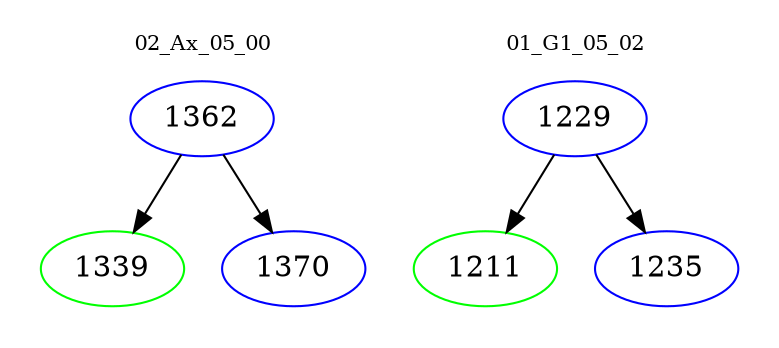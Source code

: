 digraph{
subgraph cluster_0 {
color = white
label = "02_Ax_05_00";
fontsize=10;
T0_1362 [label="1362", color="blue"]
T0_1362 -> T0_1339 [color="black"]
T0_1339 [label="1339", color="green"]
T0_1362 -> T0_1370 [color="black"]
T0_1370 [label="1370", color="blue"]
}
subgraph cluster_1 {
color = white
label = "01_G1_05_02";
fontsize=10;
T1_1229 [label="1229", color="blue"]
T1_1229 -> T1_1211 [color="black"]
T1_1211 [label="1211", color="green"]
T1_1229 -> T1_1235 [color="black"]
T1_1235 [label="1235", color="blue"]
}
}
